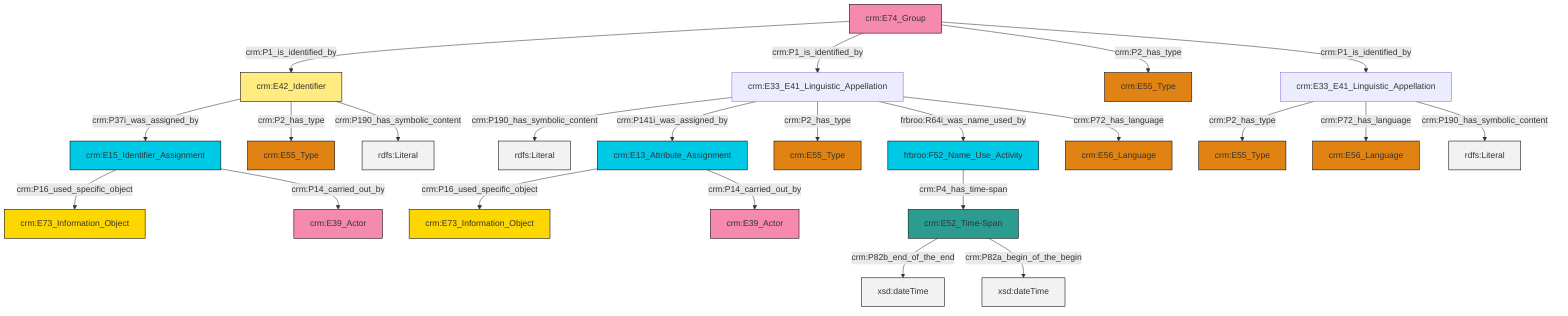 graph TD
classDef Literal fill:#f2f2f2,stroke:#000000;
classDef CRM_Entity fill:#FFFFFF,stroke:#000000;
classDef Temporal_Entity fill:#00C9E6, stroke:#000000;
classDef Type fill:#E18312, stroke:#000000;
classDef Time-Span fill:#2C9C91, stroke:#000000;
classDef Appellation fill:#FFEB7F, stroke:#000000;
classDef Place fill:#008836, stroke:#000000;
classDef Persistent_Item fill:#B266B2, stroke:#000000;
classDef Conceptual_Object fill:#FFD700, stroke:#000000;
classDef Physical_Thing fill:#D2B48C, stroke:#000000;
classDef Actor fill:#f58aad, stroke:#000000;
classDef PC_Classes fill:#4ce600, stroke:#000000;
classDef Multi fill:#cccccc,stroke:#000000;

4["crm:E42_Identifier"]:::Appellation -->|crm:P37i_was_assigned_by| 2["crm:E15_Identifier_Assignment"]:::Temporal_Entity
7["crm:E33_E41_Linguistic_Appellation"]:::Default -->|crm:P2_has_type| 8["crm:E55_Type"]:::Type
9["crm:E33_E41_Linguistic_Appellation"]:::Default -->|crm:P190_has_symbolic_content| 10[rdfs:Literal]:::Literal
11["crm:E74_Group"]:::Actor -->|crm:P1_is_identified_by| 4["crm:E42_Identifier"]:::Appellation
11["crm:E74_Group"]:::Actor -->|crm:P1_is_identified_by| 9["crm:E33_E41_Linguistic_Appellation"]:::Default
17["crm:E13_Attribute_Assignment"]:::Temporal_Entity -->|crm:P16_used_specific_object| 5["crm:E73_Information_Object"]:::Conceptual_Object
9["crm:E33_E41_Linguistic_Appellation"]:::Default -->|crm:P141i_was_assigned_by| 17["crm:E13_Attribute_Assignment"]:::Temporal_Entity
9["crm:E33_E41_Linguistic_Appellation"]:::Default -->|crm:P2_has_type| 18["crm:E55_Type"]:::Type
9["crm:E33_E41_Linguistic_Appellation"]:::Default -->|frbroo:R64i_was_name_used_by| 0["frbroo:F52_Name_Use_Activity"]:::Temporal_Entity
7["crm:E33_E41_Linguistic_Appellation"]:::Default -->|crm:P72_has_language| 19["crm:E56_Language"]:::Type
4["crm:E42_Identifier"]:::Appellation -->|crm:P2_has_type| 22["crm:E55_Type"]:::Type
23["crm:E52_Time-Span"]:::Time-Span -->|crm:P82b_end_of_the_end| 24[xsd:dateTime]:::Literal
7["crm:E33_E41_Linguistic_Appellation"]:::Default -->|crm:P190_has_symbolic_content| 25[rdfs:Literal]:::Literal
4["crm:E42_Identifier"]:::Appellation -->|crm:P190_has_symbolic_content| 27[rdfs:Literal]:::Literal
23["crm:E52_Time-Span"]:::Time-Span -->|crm:P82a_begin_of_the_begin| 31[xsd:dateTime]:::Literal
9["crm:E33_E41_Linguistic_Appellation"]:::Default -->|crm:P72_has_language| 32["crm:E56_Language"]:::Type
17["crm:E13_Attribute_Assignment"]:::Temporal_Entity -->|crm:P14_carried_out_by| 34["crm:E39_Actor"]:::Actor
0["frbroo:F52_Name_Use_Activity"]:::Temporal_Entity -->|crm:P4_has_time-span| 23["crm:E52_Time-Span"]:::Time-Span
11["crm:E74_Group"]:::Actor -->|crm:P2_has_type| 28["crm:E55_Type"]:::Type
11["crm:E74_Group"]:::Actor -->|crm:P1_is_identified_by| 7["crm:E33_E41_Linguistic_Appellation"]:::Default
2["crm:E15_Identifier_Assignment"]:::Temporal_Entity -->|crm:P16_used_specific_object| 13["crm:E73_Information_Object"]:::Conceptual_Object
2["crm:E15_Identifier_Assignment"]:::Temporal_Entity -->|crm:P14_carried_out_by| 15["crm:E39_Actor"]:::Actor